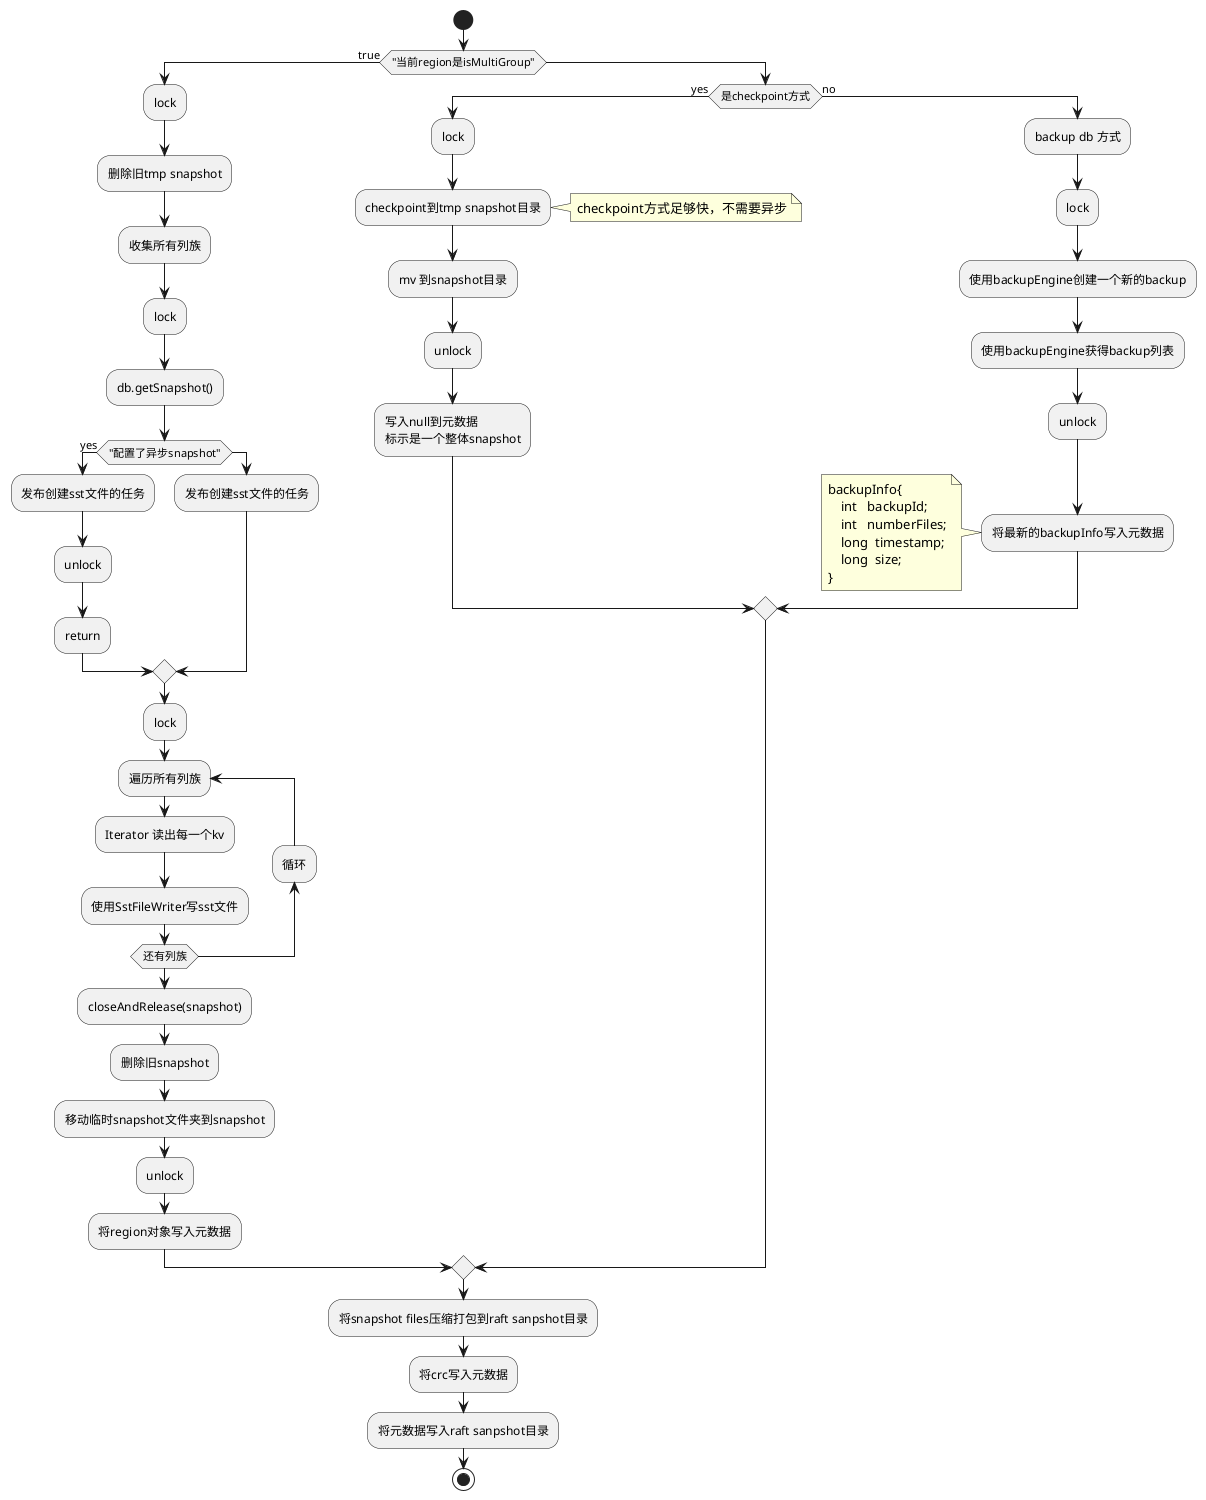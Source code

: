 @startuml snapshot-sava流程图
'!includeurl https://raw.githubusercontent.com/xuanye/plantuml-style-c4/master/core.puml

start
if ("当前region是isMultiGroup") then (true)
    :lock;
    :删除旧tmp snapshot;
    :收集所有列族;
    :lock;
    :db.getSnapshot();
    if ("配置了异步snapshot") then (yes)
        :发布创建sst文件的任务;
        :unlock;
        :return;
    else
        :发布创建sst文件的任务;
    endif
    :lock;
    repeat :遍历所有列族;
        :Iterator 读出每一个kv;
        :使用SstFileWriter写sst文件;
        backward:循环;
    repeat while (还有列族)
    :closeAndRelease(snapshot);
    :删除旧snapshot;
    :移动临时snapshot文件夹到snapshot;
    :unlock;
    :将region对象写入元数据;
else
    if (是checkpoint方式) then (yes)
            :lock;
            :checkpoint到tmp snapshot目录;
            note right : checkpoint方式足够快，不需要异步
            :mv 到snapshot目录;
            :unlock;
            :写入null到元数据
            标示是一个整体snapshot;
        else (no)
            :backup db 方式;
            :lock;
            :使用backupEngine创建一个新的backup;
            :使用backupEngine获得backup列表;
            :unlock;
            :将最新的backupInfo写入元数据;
            note left 
            backupInfo{
                int   backupId;
                int   numberFiles;
                long  timestamp;
                long  size;
            }
            end note
        endif
endif
:将snapshot files压缩打包到raft sanpshot目录;
:将crc写入元数据;
:将元数据写入raft sanpshot目录;
stop
@enduml